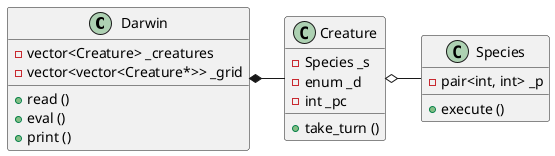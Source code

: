 @startuml
Darwin   *- Creature
Creature o- Species

class Darwin {
    - vector<Creature> _creatures
    - vector<vector<Creature*>> _grid
    + read ()
    + eval ()
    + print ()
    }

class Creature {
    - Species _s
    - enum _d
    - int _pc
    + take_turn ()
    }

class Species {
    - pair<int, int> _p
    + execute ()
    }

@enduml
